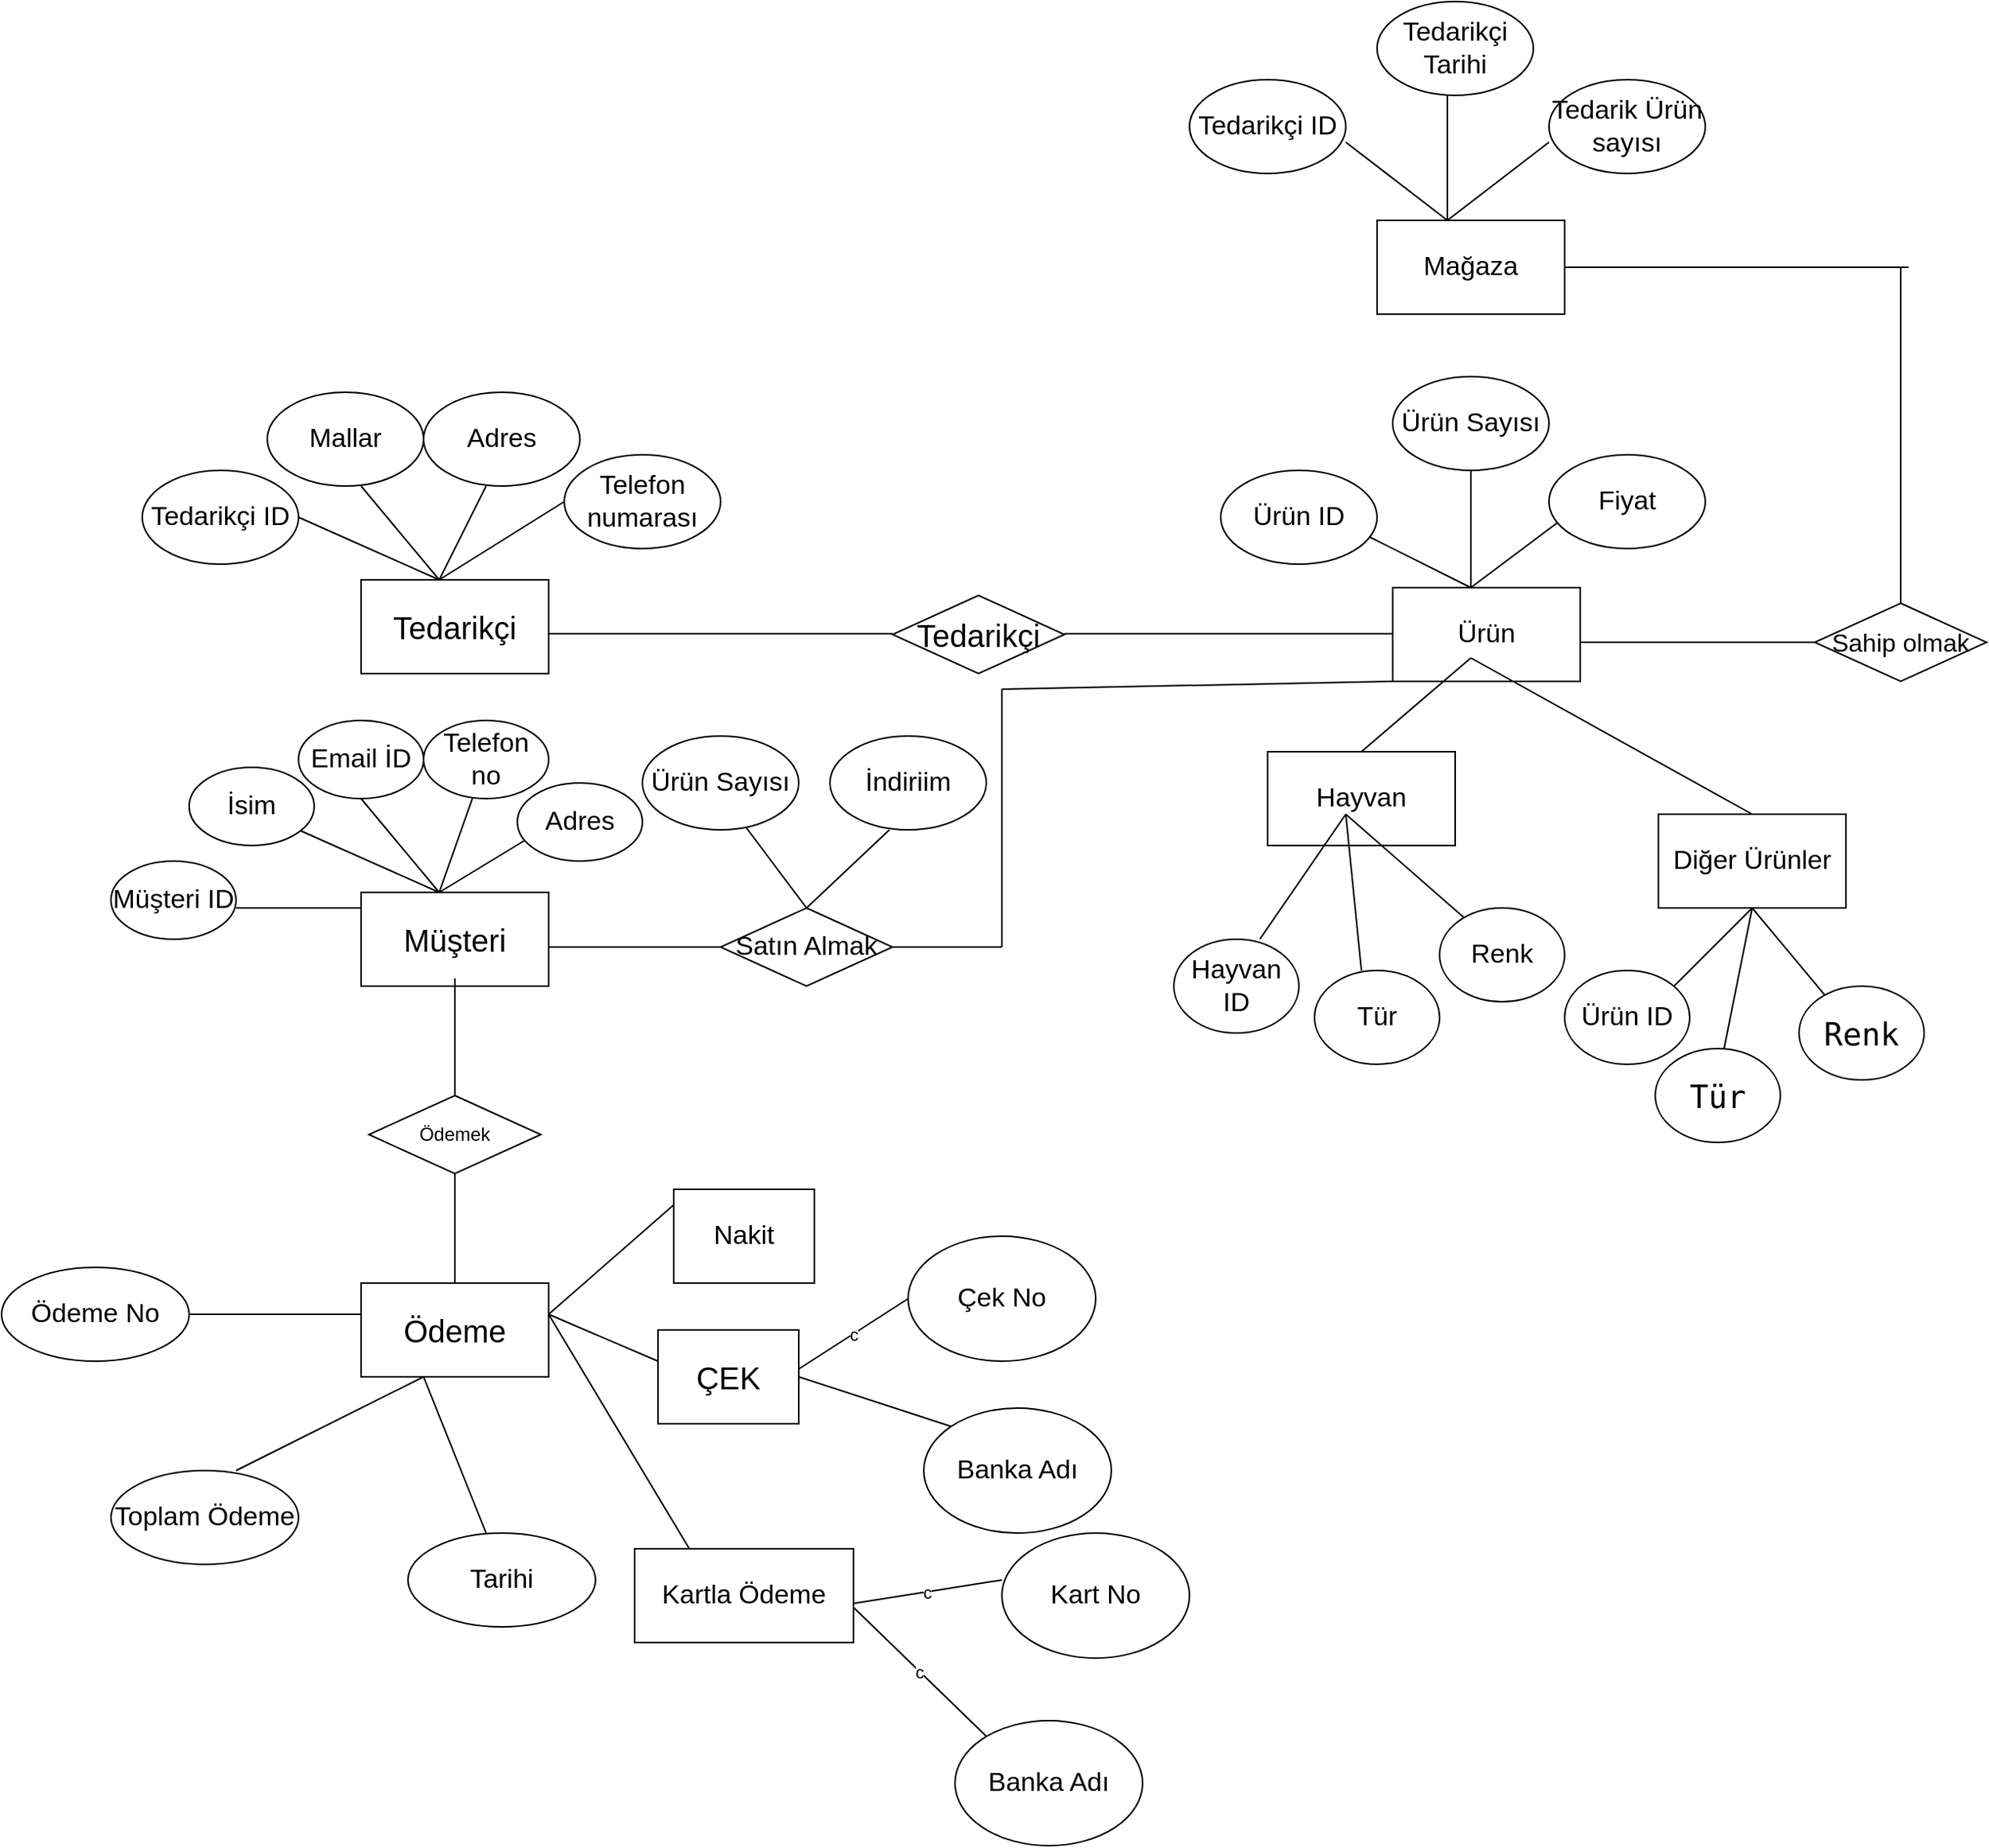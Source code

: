 <mxfile version="14.6.13" type="github">
  <diagram id="wScD3uhVQx12_BP68mbH" name="Page-1">
    <mxGraphModel dx="2370" dy="1323" grid="1" gridSize="10" guides="1" tooltips="1" connect="1" arrows="1" fold="1" page="1" pageScale="1" pageWidth="2336" pageHeight="1654" math="0" shadow="0">
      <root>
        <mxCell id="0" />
        <mxCell id="1" parent="0" />
        <mxCell id="g4zJtpOsN6cZqTfgrm03-1" value="&lt;font style=&quot;font-size: 20px&quot;&gt;Tedarikçi&lt;/font&gt;" style="rounded=0;whiteSpace=wrap;html=1;" vertex="1" parent="1">
          <mxGeometry x="340" y="440" width="120" height="60" as="geometry" />
        </mxCell>
        <mxCell id="g4zJtpOsN6cZqTfgrm03-2" value="" style="endArrow=none;html=1;" edge="1" parent="1">
          <mxGeometry width="50" height="50" relative="1" as="geometry">
            <mxPoint x="390" y="440" as="sourcePoint" />
            <mxPoint x="300" y="400" as="targetPoint" />
          </mxGeometry>
        </mxCell>
        <mxCell id="g4zJtpOsN6cZqTfgrm03-3" value="" style="endArrow=none;html=1;" edge="1" parent="1">
          <mxGeometry width="50" height="50" relative="1" as="geometry">
            <mxPoint x="390" y="440" as="sourcePoint" />
            <mxPoint x="340" y="380" as="targetPoint" />
          </mxGeometry>
        </mxCell>
        <mxCell id="g4zJtpOsN6cZqTfgrm03-4" value="" style="endArrow=none;html=1;" edge="1" parent="1">
          <mxGeometry width="50" height="50" relative="1" as="geometry">
            <mxPoint x="390" y="440" as="sourcePoint" />
            <mxPoint x="420" y="380" as="targetPoint" />
          </mxGeometry>
        </mxCell>
        <mxCell id="g4zJtpOsN6cZqTfgrm03-5" value="" style="endArrow=none;html=1;" edge="1" parent="1">
          <mxGeometry width="50" height="50" relative="1" as="geometry">
            <mxPoint x="390" y="440" as="sourcePoint" />
            <mxPoint x="470" y="390" as="targetPoint" />
          </mxGeometry>
        </mxCell>
        <mxCell id="g4zJtpOsN6cZqTfgrm03-6" value="&lt;font style=&quot;font-size: 17px&quot;&gt;Tedarikçi ID&lt;/font&gt;" style="ellipse;whiteSpace=wrap;html=1;" vertex="1" parent="1">
          <mxGeometry x="200" y="370" width="100" height="60" as="geometry" />
        </mxCell>
        <mxCell id="g4zJtpOsN6cZqTfgrm03-7" value="&lt;span style=&quot;font-size: 17px&quot;&gt;Mallar&lt;/span&gt;" style="ellipse;whiteSpace=wrap;html=1;" vertex="1" parent="1">
          <mxGeometry x="280" y="320" width="100" height="60" as="geometry" />
        </mxCell>
        <mxCell id="g4zJtpOsN6cZqTfgrm03-8" value="Adres" style="ellipse;whiteSpace=wrap;html=1;fontSize=17;" vertex="1" parent="1">
          <mxGeometry x="380" y="320" width="100" height="60" as="geometry" />
        </mxCell>
        <mxCell id="g4zJtpOsN6cZqTfgrm03-9" value="&lt;font style=&quot;font-size: 17px&quot;&gt;Telefon numarası&lt;/font&gt;" style="ellipse;whiteSpace=wrap;html=1;" vertex="1" parent="1">
          <mxGeometry x="470" y="360" width="100" height="60" as="geometry" />
        </mxCell>
        <mxCell id="g4zJtpOsN6cZqTfgrm03-10" value="" style="endArrow=none;html=1;" edge="1" parent="1">
          <mxGeometry width="50" height="50" relative="1" as="geometry">
            <mxPoint x="460" y="474.5" as="sourcePoint" />
            <mxPoint x="680" y="474.5" as="targetPoint" />
          </mxGeometry>
        </mxCell>
        <mxCell id="g4zJtpOsN6cZqTfgrm03-11" value="&lt;span style=&quot;font-size: 20px&quot;&gt;Tedarikçi&lt;/span&gt;" style="rhombus;whiteSpace=wrap;html=1;" vertex="1" parent="1">
          <mxGeometry x="680" y="450" width="110" height="50" as="geometry" />
        </mxCell>
        <mxCell id="g4zJtpOsN6cZqTfgrm03-12" value="" style="endArrow=none;html=1;" edge="1" parent="1">
          <mxGeometry width="50" height="50" relative="1" as="geometry">
            <mxPoint x="790" y="474.5" as="sourcePoint" />
            <mxPoint x="1000" y="474.5" as="targetPoint" />
          </mxGeometry>
        </mxCell>
        <mxCell id="g4zJtpOsN6cZqTfgrm03-13" value="&lt;font style=&quot;font-size: 17px&quot;&gt;Ürün&lt;/font&gt;" style="rounded=0;whiteSpace=wrap;html=1;" vertex="1" parent="1">
          <mxGeometry x="1000" y="445" width="120" height="60" as="geometry" />
        </mxCell>
        <mxCell id="g4zJtpOsN6cZqTfgrm03-14" value="" style="endArrow=none;html=1;" edge="1" parent="1">
          <mxGeometry width="50" height="50" relative="1" as="geometry">
            <mxPoint x="1050" y="445" as="sourcePoint" />
            <mxPoint x="980" y="410" as="targetPoint" />
          </mxGeometry>
        </mxCell>
        <mxCell id="g4zJtpOsN6cZqTfgrm03-15" value="" style="endArrow=none;html=1;" edge="1" parent="1">
          <mxGeometry width="50" height="50" relative="1" as="geometry">
            <mxPoint x="1050" y="445" as="sourcePoint" />
            <mxPoint x="1110" y="400" as="targetPoint" />
          </mxGeometry>
        </mxCell>
        <mxCell id="g4zJtpOsN6cZqTfgrm03-16" value="" style="endArrow=none;html=1;" edge="1" parent="1">
          <mxGeometry width="50" height="50" relative="1" as="geometry">
            <mxPoint x="1050" y="445" as="sourcePoint" />
            <mxPoint x="1050" y="360" as="targetPoint" />
          </mxGeometry>
        </mxCell>
        <mxCell id="g4zJtpOsN6cZqTfgrm03-17" value="&lt;font style=&quot;font-size: 17px&quot;&gt;Ürün ID&lt;/font&gt;" style="ellipse;whiteSpace=wrap;html=1;" vertex="1" parent="1">
          <mxGeometry x="890" y="370" width="100" height="60" as="geometry" />
        </mxCell>
        <mxCell id="g4zJtpOsN6cZqTfgrm03-18" value="&lt;font style=&quot;font-size: 17px&quot;&gt;Ürün Sayısı&lt;/font&gt;" style="ellipse;whiteSpace=wrap;html=1;" vertex="1" parent="1">
          <mxGeometry x="1000" y="310" width="100" height="60" as="geometry" />
        </mxCell>
        <mxCell id="g4zJtpOsN6cZqTfgrm03-19" value="&lt;font style=&quot;font-size: 17px&quot;&gt;Fiyat&lt;/font&gt;" style="ellipse;whiteSpace=wrap;html=1;" vertex="1" parent="1">
          <mxGeometry x="1100" y="360" width="100" height="60" as="geometry" />
        </mxCell>
        <mxCell id="g4zJtpOsN6cZqTfgrm03-20" value="&lt;font style=&quot;font-size: 17px&quot;&gt;Mağaza&lt;/font&gt;" style="rounded=0;whiteSpace=wrap;html=1;" vertex="1" parent="1">
          <mxGeometry x="990" y="210" width="120" height="60" as="geometry" />
        </mxCell>
        <mxCell id="g4zJtpOsN6cZqTfgrm03-21" value="" style="endArrow=none;html=1;" edge="1" parent="1">
          <mxGeometry width="50" height="50" relative="1" as="geometry">
            <mxPoint x="1035" y="210" as="sourcePoint" />
            <mxPoint x="970" y="160" as="targetPoint" />
          </mxGeometry>
        </mxCell>
        <mxCell id="g4zJtpOsN6cZqTfgrm03-22" value="" style="endArrow=none;html=1;" edge="1" parent="1">
          <mxGeometry width="50" height="50" relative="1" as="geometry">
            <mxPoint x="1035" y="210" as="sourcePoint" />
            <mxPoint x="1100" y="160" as="targetPoint" />
          </mxGeometry>
        </mxCell>
        <mxCell id="g4zJtpOsN6cZqTfgrm03-23" value="" style="endArrow=none;html=1;" edge="1" parent="1">
          <mxGeometry width="50" height="50" relative="1" as="geometry">
            <mxPoint x="1035" y="210" as="sourcePoint" />
            <mxPoint x="1035" y="130" as="targetPoint" />
          </mxGeometry>
        </mxCell>
        <mxCell id="g4zJtpOsN6cZqTfgrm03-25" value="&lt;font style=&quot;font-size: 17px&quot;&gt;Tedarikçi ID&lt;/font&gt;" style="ellipse;whiteSpace=wrap;html=1;" vertex="1" parent="1">
          <mxGeometry x="870" y="120" width="100" height="60" as="geometry" />
        </mxCell>
        <mxCell id="g4zJtpOsN6cZqTfgrm03-26" value="&lt;font style=&quot;font-size: 17px&quot;&gt;Tedarikçi Tarihi&lt;/font&gt;" style="ellipse;whiteSpace=wrap;html=1;" vertex="1" parent="1">
          <mxGeometry x="990" y="70" width="100" height="60" as="geometry" />
        </mxCell>
        <mxCell id="g4zJtpOsN6cZqTfgrm03-27" value="&lt;font style=&quot;font-size: 17px&quot;&gt;Tedarik Ürün sayısı&lt;/font&gt;" style="ellipse;whiteSpace=wrap;html=1;" vertex="1" parent="1">
          <mxGeometry x="1100" y="120" width="100" height="60" as="geometry" />
        </mxCell>
        <mxCell id="g4zJtpOsN6cZqTfgrm03-28" value="" style="endArrow=none;html=1;" edge="1" parent="1">
          <mxGeometry width="50" height="50" relative="1" as="geometry">
            <mxPoint x="1120" y="480" as="sourcePoint" />
            <mxPoint x="1270" y="480" as="targetPoint" />
          </mxGeometry>
        </mxCell>
        <mxCell id="g4zJtpOsN6cZqTfgrm03-29" value="&lt;font style=&quot;font-size: 16px&quot;&gt;Sahip olmak&lt;/font&gt;" style="rhombus;whiteSpace=wrap;html=1;" vertex="1" parent="1">
          <mxGeometry x="1270" y="455" width="110" height="50" as="geometry" />
        </mxCell>
        <mxCell id="g4zJtpOsN6cZqTfgrm03-33" value="" style="endArrow=none;html=1;exitX=0.5;exitY=0;exitDx=0;exitDy=0;" edge="1" parent="1" source="g4zJtpOsN6cZqTfgrm03-29">
          <mxGeometry width="50" height="50" relative="1" as="geometry">
            <mxPoint x="1260" y="290" as="sourcePoint" />
            <mxPoint x="1325" y="240" as="targetPoint" />
          </mxGeometry>
        </mxCell>
        <mxCell id="g4zJtpOsN6cZqTfgrm03-34" value="" style="endArrow=none;html=1;" edge="1" parent="1">
          <mxGeometry width="50" height="50" relative="1" as="geometry">
            <mxPoint x="1110" y="240" as="sourcePoint" />
            <mxPoint x="1330" y="240" as="targetPoint" />
          </mxGeometry>
        </mxCell>
        <mxCell id="g4zJtpOsN6cZqTfgrm03-36" value="" style="endArrow=none;html=1;exitX=0.5;exitY=0;exitDx=0;exitDy=0;" edge="1" parent="1" source="g4zJtpOsN6cZqTfgrm03-39">
          <mxGeometry width="50" height="50" relative="1" as="geometry">
            <mxPoint x="1150" y="570" as="sourcePoint" />
            <mxPoint x="1050" y="490" as="targetPoint" />
          </mxGeometry>
        </mxCell>
        <mxCell id="g4zJtpOsN6cZqTfgrm03-37" value="" style="endArrow=none;html=1;" edge="1" parent="1">
          <mxGeometry width="50" height="50" relative="1" as="geometry">
            <mxPoint x="980" y="550" as="sourcePoint" />
            <mxPoint x="1050" y="490" as="targetPoint" />
          </mxGeometry>
        </mxCell>
        <mxCell id="g4zJtpOsN6cZqTfgrm03-38" value="&lt;font style=&quot;font-size: 17px&quot;&gt;Hayvan&lt;/font&gt;" style="rounded=0;whiteSpace=wrap;html=1;" vertex="1" parent="1">
          <mxGeometry x="920" y="550" width="120" height="60" as="geometry" />
        </mxCell>
        <mxCell id="g4zJtpOsN6cZqTfgrm03-39" value="&lt;font style=&quot;font-size: 17px&quot;&gt;Diğer Ürünler&lt;/font&gt;" style="rounded=0;whiteSpace=wrap;html=1;" vertex="1" parent="1">
          <mxGeometry x="1170" y="590" width="120" height="60" as="geometry" />
        </mxCell>
        <mxCell id="g4zJtpOsN6cZqTfgrm03-41" value="" style="endArrow=none;html=1;" edge="1" parent="1">
          <mxGeometry width="50" height="50" relative="1" as="geometry">
            <mxPoint x="915" y="670" as="sourcePoint" />
            <mxPoint x="970" y="590" as="targetPoint" />
          </mxGeometry>
        </mxCell>
        <mxCell id="g4zJtpOsN6cZqTfgrm03-42" value="" style="endArrow=none;html=1;" edge="1" parent="1">
          <mxGeometry width="50" height="50" relative="1" as="geometry">
            <mxPoint x="980" y="690" as="sourcePoint" />
            <mxPoint x="970" y="590" as="targetPoint" />
          </mxGeometry>
        </mxCell>
        <mxCell id="g4zJtpOsN6cZqTfgrm03-43" value="" style="endArrow=none;html=1;" edge="1" parent="1">
          <mxGeometry width="50" height="50" relative="1" as="geometry">
            <mxPoint x="1050" y="660" as="sourcePoint" />
            <mxPoint x="970" y="590" as="targetPoint" />
          </mxGeometry>
        </mxCell>
        <mxCell id="g4zJtpOsN6cZqTfgrm03-44" value="&lt;font style=&quot;font-size: 17px&quot;&gt;Hayvan ID&lt;/font&gt;" style="ellipse;whiteSpace=wrap;html=1;" vertex="1" parent="1">
          <mxGeometry x="860" y="670" width="80" height="60" as="geometry" />
        </mxCell>
        <mxCell id="g4zJtpOsN6cZqTfgrm03-45" value="&lt;font style=&quot;font-size: 17px&quot;&gt;Tür&lt;/font&gt;" style="ellipse;whiteSpace=wrap;html=1;" vertex="1" parent="1">
          <mxGeometry x="950" y="690" width="80" height="60" as="geometry" />
        </mxCell>
        <mxCell id="g4zJtpOsN6cZqTfgrm03-46" value="&lt;font style=&quot;font-size: 17px&quot;&gt;Renk&lt;/font&gt;" style="ellipse;whiteSpace=wrap;html=1;" vertex="1" parent="1">
          <mxGeometry x="1030" y="650" width="80" height="60" as="geometry" />
        </mxCell>
        <mxCell id="g4zJtpOsN6cZqTfgrm03-47" value="" style="endArrow=none;html=1;" edge="1" parent="1">
          <mxGeometry width="50" height="50" relative="1" as="geometry">
            <mxPoint x="1180" y="700" as="sourcePoint" />
            <mxPoint x="1230" y="650" as="targetPoint" />
          </mxGeometry>
        </mxCell>
        <mxCell id="g4zJtpOsN6cZqTfgrm03-48" value="" style="endArrow=none;html=1;" edge="1" parent="1">
          <mxGeometry width="50" height="50" relative="1" as="geometry">
            <mxPoint x="1210" y="750" as="sourcePoint" />
            <mxPoint x="1230" y="650" as="targetPoint" />
          </mxGeometry>
        </mxCell>
        <mxCell id="g4zJtpOsN6cZqTfgrm03-49" value="" style="endArrow=none;html=1;" edge="1" parent="1">
          <mxGeometry width="50" height="50" relative="1" as="geometry">
            <mxPoint x="1280" y="710" as="sourcePoint" />
            <mxPoint x="1230" y="650" as="targetPoint" />
          </mxGeometry>
        </mxCell>
        <mxCell id="g4zJtpOsN6cZqTfgrm03-50" value="&lt;font style=&quot;font-size: 17px&quot;&gt;Ürün ID&lt;/font&gt;" style="ellipse;whiteSpace=wrap;html=1;" vertex="1" parent="1">
          <mxGeometry x="1110" y="690" width="80" height="60" as="geometry" />
        </mxCell>
        <mxCell id="g4zJtpOsN6cZqTfgrm03-51" value="&lt;span style=&quot;font-family: monospace&quot;&gt;&lt;font style=&quot;font-size: 20px&quot;&gt;Tür&lt;/font&gt;&lt;br&gt;&lt;/span&gt;" style="ellipse;whiteSpace=wrap;html=1;" vertex="1" parent="1">
          <mxGeometry x="1168" y="740" width="80" height="60" as="geometry" />
        </mxCell>
        <mxCell id="g4zJtpOsN6cZqTfgrm03-52" value="&lt;font face=&quot;monospace&quot;&gt;&lt;span style=&quot;font-size: 20px&quot;&gt;Renk&lt;/span&gt;&lt;/font&gt;" style="ellipse;whiteSpace=wrap;html=1;" vertex="1" parent="1">
          <mxGeometry x="1260" y="700" width="80" height="60" as="geometry" />
        </mxCell>
        <mxCell id="g4zJtpOsN6cZqTfgrm03-53" value="&lt;font style=&quot;font-size: 20px&quot;&gt;Müşteri&lt;/font&gt;" style="rounded=0;whiteSpace=wrap;html=1;" vertex="1" parent="1">
          <mxGeometry x="340" y="640" width="120" height="60" as="geometry" />
        </mxCell>
        <mxCell id="g4zJtpOsN6cZqTfgrm03-55" value="" style="endArrow=none;html=1;" edge="1" parent="1">
          <mxGeometry width="50" height="50" relative="1" as="geometry">
            <mxPoint x="460" y="675" as="sourcePoint" />
            <mxPoint x="570" y="675" as="targetPoint" />
          </mxGeometry>
        </mxCell>
        <mxCell id="g4zJtpOsN6cZqTfgrm03-56" value="&lt;font style=&quot;font-size: 17px&quot;&gt;Satın Almak&lt;/font&gt;" style="rhombus;whiteSpace=wrap;html=1;" vertex="1" parent="1">
          <mxGeometry x="570" y="650" width="110" height="50" as="geometry" />
        </mxCell>
        <mxCell id="g4zJtpOsN6cZqTfgrm03-57" value="" style="endArrow=none;html=1;exitX=0.5;exitY=0;exitDx=0;exitDy=0;" edge="1" parent="1" source="g4zJtpOsN6cZqTfgrm03-56">
          <mxGeometry width="50" height="50" relative="1" as="geometry">
            <mxPoint x="620" y="650" as="sourcePoint" />
            <mxPoint x="580" y="590" as="targetPoint" />
          </mxGeometry>
        </mxCell>
        <mxCell id="g4zJtpOsN6cZqTfgrm03-58" value="" style="endArrow=none;html=1;exitX=0.5;exitY=0;exitDx=0;exitDy=0;entryX=0.38;entryY=1;entryDx=0;entryDy=0;entryPerimeter=0;" edge="1" parent="1" source="g4zJtpOsN6cZqTfgrm03-56" target="g4zJtpOsN6cZqTfgrm03-60">
          <mxGeometry width="50" height="50" relative="1" as="geometry">
            <mxPoint x="680" y="610" as="sourcePoint" />
            <mxPoint x="670" y="590" as="targetPoint" />
          </mxGeometry>
        </mxCell>
        <mxCell id="g4zJtpOsN6cZqTfgrm03-59" value="&lt;font style=&quot;font-size: 17px&quot;&gt;Ürün Sayısı&lt;/font&gt;" style="ellipse;whiteSpace=wrap;html=1;" vertex="1" parent="1">
          <mxGeometry x="520" y="540" width="100" height="60" as="geometry" />
        </mxCell>
        <mxCell id="g4zJtpOsN6cZqTfgrm03-60" value="İndiriim" style="ellipse;whiteSpace=wrap;html=1;fontSize=17;" vertex="1" parent="1">
          <mxGeometry x="640" y="540" width="100" height="60" as="geometry" />
        </mxCell>
        <mxCell id="g4zJtpOsN6cZqTfgrm03-66" value="" style="endArrow=none;html=1;" edge="1" parent="1">
          <mxGeometry width="50" height="50" relative="1" as="geometry">
            <mxPoint x="680" y="675" as="sourcePoint" />
            <mxPoint x="750" y="675" as="targetPoint" />
          </mxGeometry>
        </mxCell>
        <mxCell id="g4zJtpOsN6cZqTfgrm03-67" value="" style="endArrow=none;html=1;" edge="1" parent="1">
          <mxGeometry width="50" height="50" relative="1" as="geometry">
            <mxPoint x="750" y="675" as="sourcePoint" />
            <mxPoint x="750" y="510" as="targetPoint" />
          </mxGeometry>
        </mxCell>
        <mxCell id="g4zJtpOsN6cZqTfgrm03-68" value="" style="endArrow=none;html=1;entryX=0;entryY=1;entryDx=0;entryDy=0;" edge="1" parent="1" target="g4zJtpOsN6cZqTfgrm03-13">
          <mxGeometry width="50" height="50" relative="1" as="geometry">
            <mxPoint x="750" y="510" as="sourcePoint" />
            <mxPoint x="800" y="460" as="targetPoint" />
          </mxGeometry>
        </mxCell>
        <mxCell id="g4zJtpOsN6cZqTfgrm03-69" value="" style="endArrow=none;html=1;" edge="1" parent="1">
          <mxGeometry width="50" height="50" relative="1" as="geometry">
            <mxPoint x="260" y="650" as="sourcePoint" />
            <mxPoint x="340" y="650" as="targetPoint" />
          </mxGeometry>
        </mxCell>
        <mxCell id="g4zJtpOsN6cZqTfgrm03-70" value="" style="endArrow=none;html=1;" edge="1" parent="1">
          <mxGeometry width="50" height="50" relative="1" as="geometry">
            <mxPoint x="390" y="640" as="sourcePoint" />
            <mxPoint x="300" y="600" as="targetPoint" />
          </mxGeometry>
        </mxCell>
        <mxCell id="g4zJtpOsN6cZqTfgrm03-71" value="" style="endArrow=none;html=1;" edge="1" parent="1">
          <mxGeometry width="50" height="50" relative="1" as="geometry">
            <mxPoint x="390" y="640" as="sourcePoint" />
            <mxPoint x="340" y="580" as="targetPoint" />
          </mxGeometry>
        </mxCell>
        <mxCell id="g4zJtpOsN6cZqTfgrm03-72" value="" style="endArrow=none;html=1;" edge="1" parent="1" target="g4zJtpOsN6cZqTfgrm03-77">
          <mxGeometry width="50" height="50" relative="1" as="geometry">
            <mxPoint x="390" y="640" as="sourcePoint" />
            <mxPoint x="390" y="570" as="targetPoint" />
          </mxGeometry>
        </mxCell>
        <mxCell id="g4zJtpOsN6cZqTfgrm03-73" value="" style="endArrow=none;html=1;entryX=0.075;entryY=0.72;entryDx=0;entryDy=0;entryPerimeter=0;" edge="1" parent="1" target="g4zJtpOsN6cZqTfgrm03-78">
          <mxGeometry width="50" height="50" relative="1" as="geometry">
            <mxPoint x="390" y="640" as="sourcePoint" />
            <mxPoint x="440" y="590" as="targetPoint" />
          </mxGeometry>
        </mxCell>
        <mxCell id="g4zJtpOsN6cZqTfgrm03-74" value="&lt;font style=&quot;font-size: 17px&quot;&gt;Müşteri ID&lt;/font&gt;" style="ellipse;whiteSpace=wrap;html=1;" vertex="1" parent="1">
          <mxGeometry x="180" y="620" width="80" height="50" as="geometry" />
        </mxCell>
        <mxCell id="g4zJtpOsN6cZqTfgrm03-75" value="&lt;font style=&quot;font-size: 17px&quot;&gt;İsim&lt;/font&gt;" style="ellipse;whiteSpace=wrap;html=1;" vertex="1" parent="1">
          <mxGeometry x="230" y="560" width="80" height="50" as="geometry" />
        </mxCell>
        <mxCell id="g4zJtpOsN6cZqTfgrm03-76" value="&lt;font style=&quot;font-size: 17px&quot;&gt;Email İD&lt;/font&gt;" style="ellipse;whiteSpace=wrap;html=1;" vertex="1" parent="1">
          <mxGeometry x="300" y="530" width="80" height="50" as="geometry" />
        </mxCell>
        <mxCell id="g4zJtpOsN6cZqTfgrm03-77" value="&lt;font style=&quot;font-size: 17px&quot;&gt;Telefon no&lt;/font&gt;" style="ellipse;whiteSpace=wrap;html=1;" vertex="1" parent="1">
          <mxGeometry x="380" y="530" width="80" height="50" as="geometry" />
        </mxCell>
        <mxCell id="g4zJtpOsN6cZqTfgrm03-78" value="&lt;font style=&quot;font-size: 17px&quot;&gt;Adres&lt;/font&gt;" style="ellipse;whiteSpace=wrap;html=1;" vertex="1" parent="1">
          <mxGeometry x="440" y="570" width="80" height="50" as="geometry" />
        </mxCell>
        <mxCell id="g4zJtpOsN6cZqTfgrm03-79" value="" style="endArrow=none;html=1;" edge="1" parent="1">
          <mxGeometry width="50" height="50" relative="1" as="geometry">
            <mxPoint x="400" y="770" as="sourcePoint" />
            <mxPoint x="400" y="695" as="targetPoint" />
          </mxGeometry>
        </mxCell>
        <mxCell id="g4zJtpOsN6cZqTfgrm03-80" value="Ödemek" style="rhombus;whiteSpace=wrap;html=1;" vertex="1" parent="1">
          <mxGeometry x="345" y="770" width="110" height="50" as="geometry" />
        </mxCell>
        <mxCell id="g4zJtpOsN6cZqTfgrm03-81" value="" style="endArrow=none;html=1;" edge="1" parent="1">
          <mxGeometry width="50" height="50" relative="1" as="geometry">
            <mxPoint x="400" y="890" as="sourcePoint" />
            <mxPoint x="400" y="820" as="targetPoint" />
          </mxGeometry>
        </mxCell>
        <mxCell id="g4zJtpOsN6cZqTfgrm03-82" value="&lt;font style=&quot;font-size: 20px&quot;&gt;Ödeme&lt;/font&gt;" style="rounded=0;whiteSpace=wrap;html=1;" vertex="1" parent="1">
          <mxGeometry x="340" y="890" width="120" height="60" as="geometry" />
        </mxCell>
        <mxCell id="g4zJtpOsN6cZqTfgrm03-83" value="" style="endArrow=none;html=1;" edge="1" parent="1">
          <mxGeometry width="50" height="50" relative="1" as="geometry">
            <mxPoint x="460" y="910" as="sourcePoint" />
            <mxPoint x="540" y="840" as="targetPoint" />
          </mxGeometry>
        </mxCell>
        <mxCell id="g4zJtpOsN6cZqTfgrm03-84" value="&lt;font style=&quot;font-size: 17px&quot;&gt;Nakit&lt;/font&gt;" style="rounded=0;whiteSpace=wrap;html=1;" vertex="1" parent="1">
          <mxGeometry x="540" y="830" width="90" height="60" as="geometry" />
        </mxCell>
        <mxCell id="g4zJtpOsN6cZqTfgrm03-85" value="" style="endArrow=none;html=1;" edge="1" parent="1">
          <mxGeometry width="50" height="50" relative="1" as="geometry">
            <mxPoint x="460" y="910" as="sourcePoint" />
            <mxPoint x="530" y="940" as="targetPoint" />
          </mxGeometry>
        </mxCell>
        <mxCell id="g4zJtpOsN6cZqTfgrm03-86" value="&lt;font style=&quot;font-size: 20px&quot;&gt;ÇEK&lt;/font&gt;" style="rounded=0;whiteSpace=wrap;html=1;" vertex="1" parent="1">
          <mxGeometry x="530" y="920" width="90" height="60" as="geometry" />
        </mxCell>
        <mxCell id="g4zJtpOsN6cZqTfgrm03-87" value="" style="endArrow=none;html=1;entryX=0.25;entryY=0;entryDx=0;entryDy=0;" edge="1" parent="1" target="g4zJtpOsN6cZqTfgrm03-88">
          <mxGeometry width="50" height="50" relative="1" as="geometry">
            <mxPoint x="460" y="910" as="sourcePoint" />
            <mxPoint x="510" y="1010" as="targetPoint" />
          </mxGeometry>
        </mxCell>
        <mxCell id="g4zJtpOsN6cZqTfgrm03-88" value="&lt;font style=&quot;font-size: 17px&quot;&gt;Kartla Ödeme&lt;/font&gt;" style="rounded=0;whiteSpace=wrap;html=1;" vertex="1" parent="1">
          <mxGeometry x="515" y="1060" width="140" height="60" as="geometry" />
        </mxCell>
        <mxCell id="g4zJtpOsN6cZqTfgrm03-89" value="" style="endArrow=none;html=1;" edge="1" parent="1">
          <mxGeometry width="50" height="50" relative="1" as="geometry">
            <mxPoint x="230" y="910" as="sourcePoint" />
            <mxPoint x="340" y="910" as="targetPoint" />
          </mxGeometry>
        </mxCell>
        <mxCell id="g4zJtpOsN6cZqTfgrm03-91" value="&lt;font style=&quot;font-size: 17px&quot;&gt;Ödeme No&lt;/font&gt;" style="ellipse;whiteSpace=wrap;html=1;" vertex="1" parent="1">
          <mxGeometry x="110" y="880" width="120" height="60" as="geometry" />
        </mxCell>
        <mxCell id="g4zJtpOsN6cZqTfgrm03-92" value="" style="endArrow=none;html=1;" edge="1" parent="1">
          <mxGeometry width="50" height="50" relative="1" as="geometry">
            <mxPoint x="260" y="1010" as="sourcePoint" />
            <mxPoint x="380" y="950" as="targetPoint" />
          </mxGeometry>
        </mxCell>
        <mxCell id="g4zJtpOsN6cZqTfgrm03-93" value="" style="endArrow=none;html=1;" edge="1" parent="1">
          <mxGeometry width="50" height="50" relative="1" as="geometry">
            <mxPoint x="420" y="1050" as="sourcePoint" />
            <mxPoint x="380" y="950" as="targetPoint" />
          </mxGeometry>
        </mxCell>
        <mxCell id="g4zJtpOsN6cZqTfgrm03-94" value="&lt;font style=&quot;font-size: 17px&quot;&gt;Toplam Ödeme&lt;/font&gt;" style="ellipse;whiteSpace=wrap;html=1;" vertex="1" parent="1">
          <mxGeometry x="180" y="1010" width="120" height="60" as="geometry" />
        </mxCell>
        <mxCell id="g4zJtpOsN6cZqTfgrm03-95" value="&lt;font style=&quot;font-size: 17px&quot;&gt;Tarihi&lt;/font&gt;" style="ellipse;whiteSpace=wrap;html=1;" vertex="1" parent="1">
          <mxGeometry x="370" y="1050" width="120" height="60" as="geometry" />
        </mxCell>
        <mxCell id="g4zJtpOsN6cZqTfgrm03-96" value="c" style="endArrow=none;html=1;entryX=0;entryY=0.5;entryDx=0;entryDy=0;" edge="1" parent="1" target="g4zJtpOsN6cZqTfgrm03-98">
          <mxGeometry width="50" height="50" relative="1" as="geometry">
            <mxPoint x="620" y="945" as="sourcePoint" />
            <mxPoint x="700" y="875" as="targetPoint" />
          </mxGeometry>
        </mxCell>
        <mxCell id="g4zJtpOsN6cZqTfgrm03-97" value="" style="endArrow=none;html=1;exitX=0;exitY=0;exitDx=0;exitDy=0;" edge="1" parent="1" source="g4zJtpOsN6cZqTfgrm03-99">
          <mxGeometry width="50" height="50" relative="1" as="geometry">
            <mxPoint x="710" y="980" as="sourcePoint" />
            <mxPoint x="620" y="950" as="targetPoint" />
          </mxGeometry>
        </mxCell>
        <mxCell id="g4zJtpOsN6cZqTfgrm03-98" value="&lt;font style=&quot;font-size: 17px&quot;&gt;Çek No&lt;/font&gt;" style="ellipse;whiteSpace=wrap;html=1;" vertex="1" parent="1">
          <mxGeometry x="690" y="860" width="120" height="80" as="geometry" />
        </mxCell>
        <mxCell id="g4zJtpOsN6cZqTfgrm03-99" value="&lt;font style=&quot;font-size: 17px&quot;&gt;Banka Adı&lt;/font&gt;" style="ellipse;whiteSpace=wrap;html=1;" vertex="1" parent="1">
          <mxGeometry x="700" y="970" width="120" height="80" as="geometry" />
        </mxCell>
        <mxCell id="g4zJtpOsN6cZqTfgrm03-100" value="c" style="endArrow=none;html=1;" edge="1" parent="1">
          <mxGeometry width="50" height="50" relative="1" as="geometry">
            <mxPoint x="655" y="1095" as="sourcePoint" />
            <mxPoint x="750" y="1080" as="targetPoint" />
          </mxGeometry>
        </mxCell>
        <mxCell id="g4zJtpOsN6cZqTfgrm03-101" value="c" style="endArrow=none;html=1;" edge="1" parent="1">
          <mxGeometry width="50" height="50" relative="1" as="geometry">
            <mxPoint x="655" y="1097.5" as="sourcePoint" />
            <mxPoint x="740" y="1180" as="targetPoint" />
          </mxGeometry>
        </mxCell>
        <mxCell id="g4zJtpOsN6cZqTfgrm03-102" value="&lt;font style=&quot;font-size: 17px&quot;&gt;Kart No&lt;/font&gt;" style="ellipse;whiteSpace=wrap;html=1;" vertex="1" parent="1">
          <mxGeometry x="750" y="1050" width="120" height="80" as="geometry" />
        </mxCell>
        <mxCell id="g4zJtpOsN6cZqTfgrm03-103" value="&lt;font style=&quot;font-size: 17px&quot;&gt;Banka Adı&lt;/font&gt;" style="ellipse;whiteSpace=wrap;html=1;" vertex="1" parent="1">
          <mxGeometry x="720" y="1170" width="120" height="80" as="geometry" />
        </mxCell>
      </root>
    </mxGraphModel>
  </diagram>
</mxfile>
